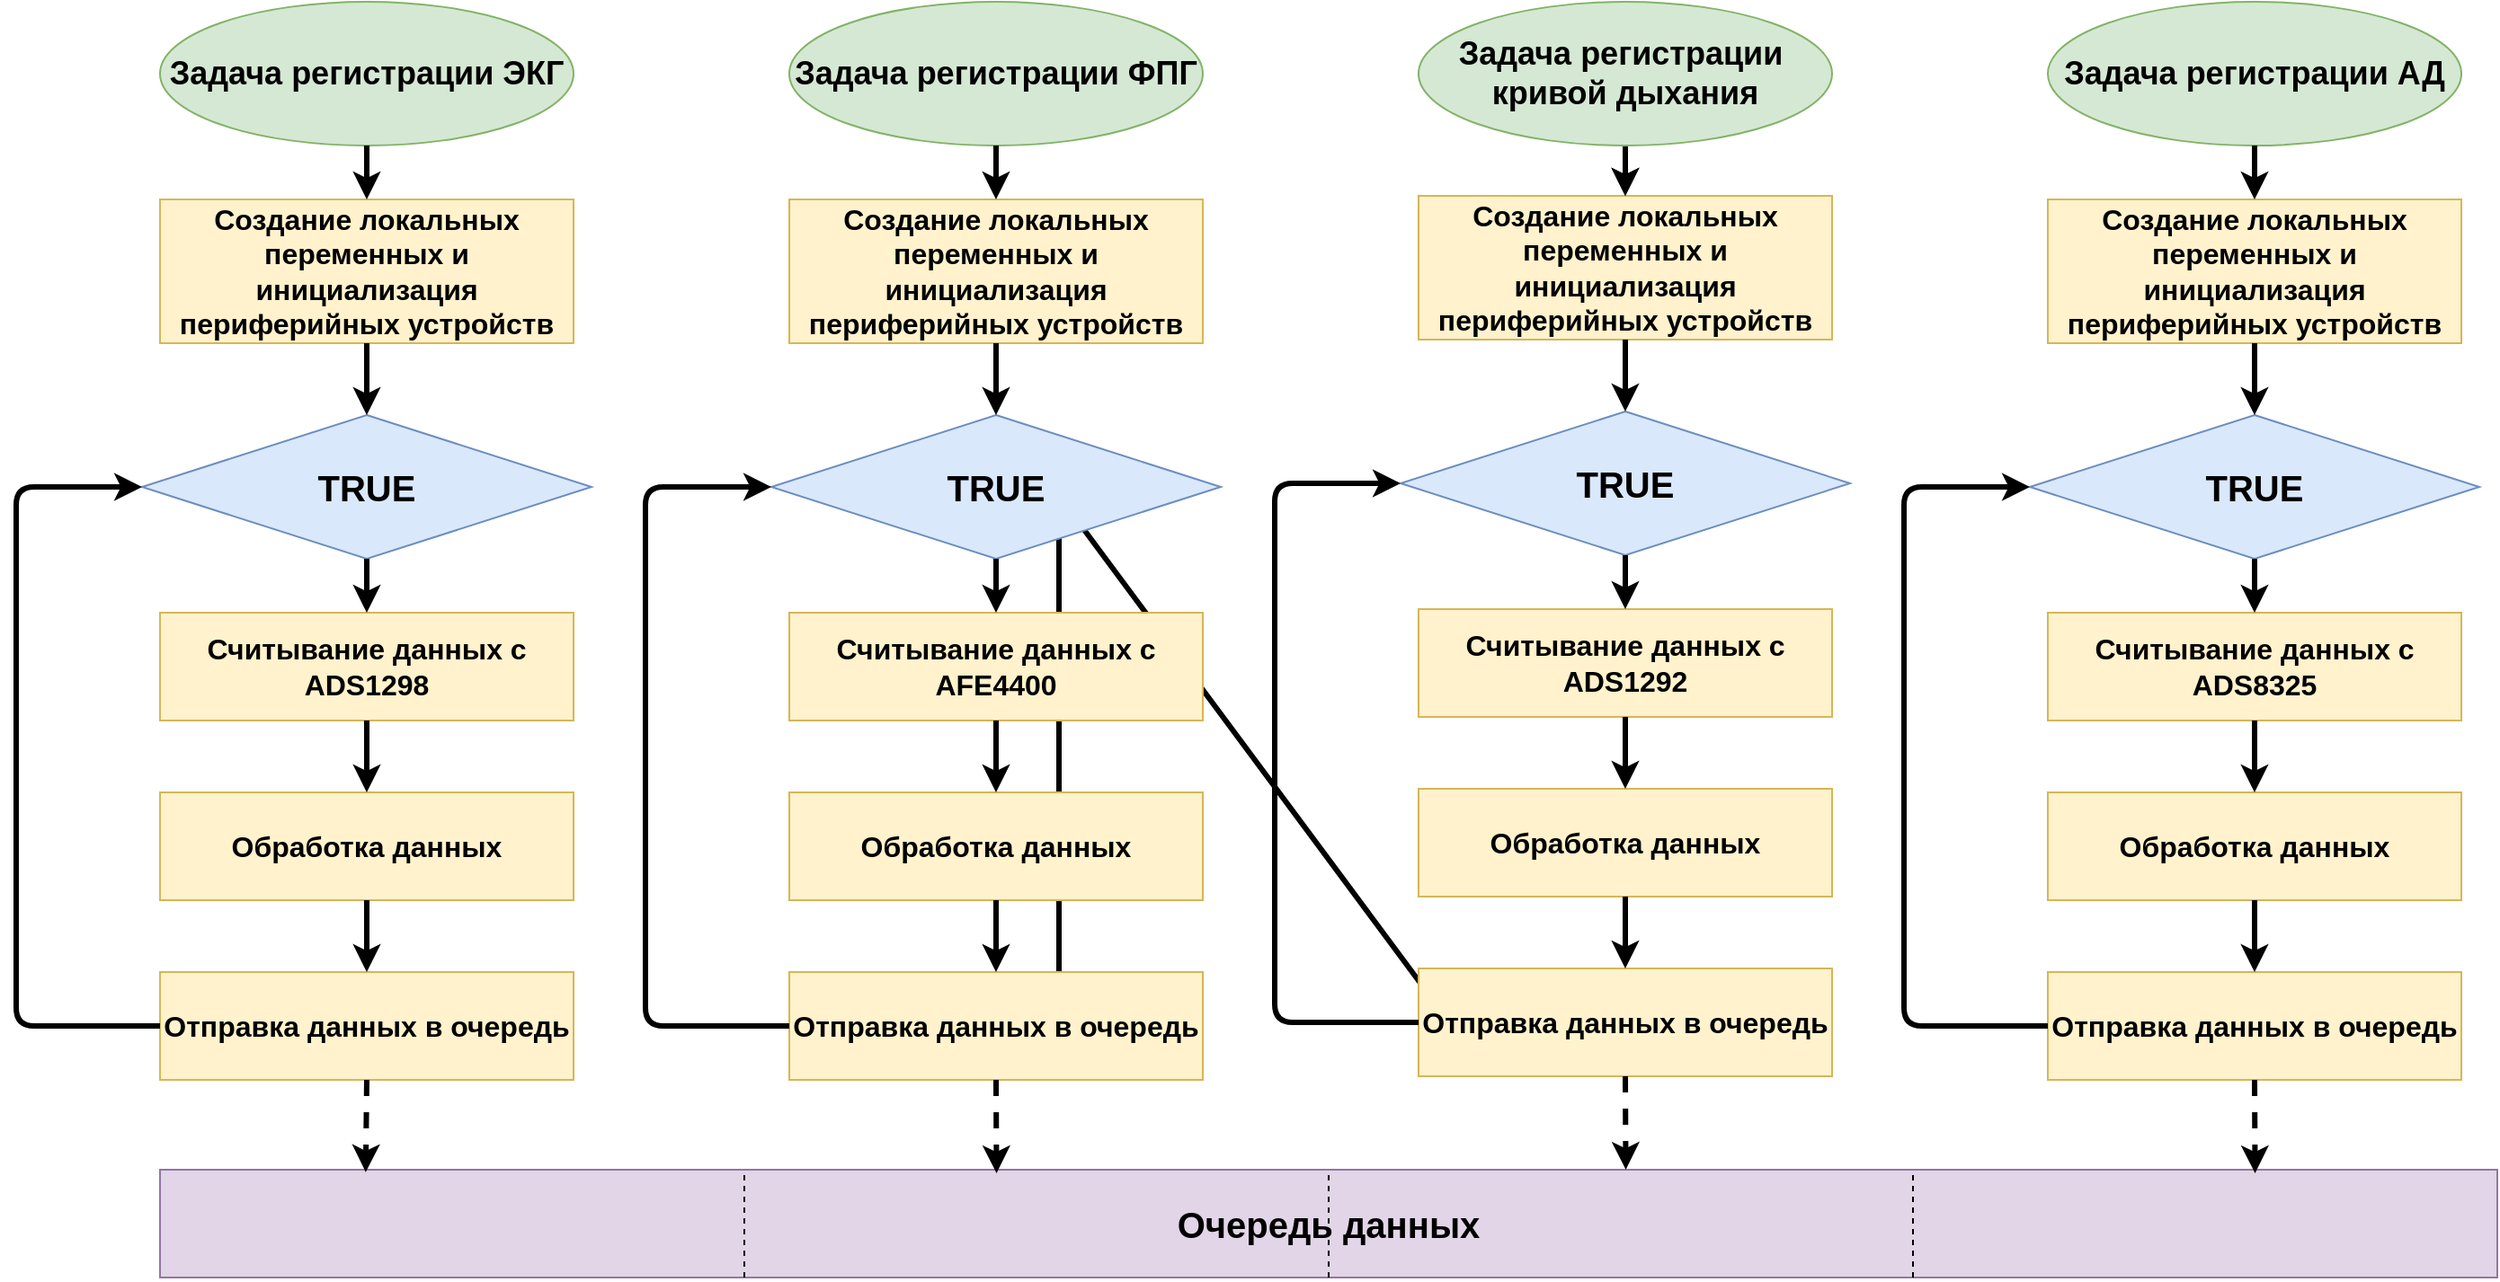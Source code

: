 <mxfile version="13.1.14"><diagram id="Bqe342_FKnPl5VhZFFP6" name="Page-1"><mxGraphModel dx="2370" dy="1242" grid="1" gridSize="10" guides="1" tooltips="1" connect="1" arrows="1" fold="1" page="1" pageScale="1" pageWidth="1169" pageHeight="827" math="0" shadow="0"><root><mxCell id="0"/><mxCell id="1" parent="0"/><mxCell id="ezMEUC4D5eb7SHeMKyLn-12" value="&lt;b&gt;&lt;font style=&quot;font-size: 18px&quot;&gt;Задача регистрации ЭКГ&lt;/font&gt;&lt;/b&gt;" style="ellipse;whiteSpace=wrap;html=1;fillColor=#d5e8d4;strokeColor=#82b366;" parent="1" vertex="1"><mxGeometry x="100" y="45" width="230" height="80" as="geometry"/></mxCell><mxCell id="ezMEUC4D5eb7SHeMKyLn-13" value="&lt;font style=&quot;font-size: 18px&quot;&gt;&lt;b&gt;Задача региcтрации ФПГ&lt;/b&gt;&lt;/font&gt;" style="ellipse;whiteSpace=wrap;html=1;fillColor=#d5e8d4;strokeColor=#82b366;" parent="1" vertex="1"><mxGeometry x="450" y="45" width="230" height="80" as="geometry"/></mxCell><mxCell id="ezMEUC4D5eb7SHeMKyLn-14" value="&lt;font style=&quot;font-size: 18px&quot;&gt;&lt;b&gt;Задача регистрации АД&lt;/b&gt;&lt;/font&gt;" style="ellipse;whiteSpace=wrap;html=1;fillColor=#d5e8d4;strokeColor=#82b366;" parent="1" vertex="1"><mxGeometry x="1150" y="45" width="230" height="80" as="geometry"/></mxCell><mxCell id="ezMEUC4D5eb7SHeMKyLn-28" value="&lt;font style=&quot;font-size: 16px&quot;&gt;&lt;b&gt;Создание локальных переменных и инициализация&lt;br&gt;&lt;/b&gt;&lt;/font&gt;&lt;b style=&quot;font-size: 16px&quot;&gt;периферийных&amp;nbsp;устройств&lt;/b&gt;" style="rounded=0;whiteSpace=wrap;html=1;fillColor=#fff2cc;strokeColor=#d6b656;" parent="1" vertex="1"><mxGeometry x="100" y="155" width="230" height="80" as="geometry"/></mxCell><mxCell id="ezMEUC4D5eb7SHeMKyLn-33" value="" style="endArrow=classic;html=1;exitX=0.5;exitY=1;exitDx=0;exitDy=0;entryX=0.5;entryY=0;entryDx=0;entryDy=0;strokeWidth=3;" parent="1" source="ezMEUC4D5eb7SHeMKyLn-12" target="ezMEUC4D5eb7SHeMKyLn-28" edge="1"><mxGeometry width="50" height="50" relative="1" as="geometry"><mxPoint x="480" y="345" as="sourcePoint"/><mxPoint x="530" y="295" as="targetPoint"/></mxGeometry></mxCell><mxCell id="ezMEUC4D5eb7SHeMKyLn-38" value="&lt;font style=&quot;font-size: 16px&quot;&gt;&lt;b&gt;Считывание данных с&lt;br&gt;ADS1298&lt;br&gt;&lt;/b&gt;&lt;/font&gt;" style="rounded=0;whiteSpace=wrap;html=1;fillColor=#fff2cc;strokeColor=#d6b656;" parent="1" vertex="1"><mxGeometry x="100" y="385" width="230" height="60" as="geometry"/></mxCell><mxCell id="ezMEUC4D5eb7SHeMKyLn-57" value="&lt;font style=&quot;font-size: 16px&quot;&gt;&lt;b&gt;Обработка данных&lt;br&gt;&lt;/b&gt;&lt;/font&gt;" style="rounded=0;whiteSpace=wrap;html=1;fillColor=#fff2cc;strokeColor=#d6b656;" parent="1" vertex="1"><mxGeometry x="100" y="485" width="230" height="60" as="geometry"/></mxCell><mxCell id="ezMEUC4D5eb7SHeMKyLn-65" value="&lt;font style=&quot;font-size: 16px&quot;&gt;&lt;b&gt;Отправка данных в очередь&lt;br&gt;&lt;/b&gt;&lt;/font&gt;" style="rounded=0;whiteSpace=wrap;html=1;fillColor=#fff2cc;strokeColor=#d6b656;" parent="1" vertex="1"><mxGeometry x="100" y="585" width="230" height="60" as="geometry"/></mxCell><mxCell id="ezMEUC4D5eb7SHeMKyLn-74" value="&lt;font style=&quot;font-size: 20px&quot;&gt;&lt;b&gt;Очередь данных&lt;/b&gt;&lt;/font&gt;" style="rounded=0;whiteSpace=wrap;html=1;fillColor=#e1d5e7;strokeColor=#9673a6;" parent="1" vertex="1"><mxGeometry x="100" y="695" width="1300" height="60" as="geometry"/></mxCell><mxCell id="ezMEUC4D5eb7SHeMKyLn-81" value="" style="endArrow=none;dashed=1;html=1;entryX=0.25;entryY=0;entryDx=0;entryDy=0;exitX=0.25;exitY=1;exitDx=0;exitDy=0;" parent="1" source="ezMEUC4D5eb7SHeMKyLn-74" target="ezMEUC4D5eb7SHeMKyLn-74" edge="1"><mxGeometry width="50" height="50" relative="1" as="geometry"><mxPoint x="670" y="695" as="sourcePoint"/><mxPoint x="720" y="645" as="targetPoint"/></mxGeometry></mxCell><mxCell id="ezMEUC4D5eb7SHeMKyLn-83" value="" style="endArrow=none;dashed=1;html=1;entryX=0.5;entryY=0;entryDx=0;entryDy=0;exitX=0.5;exitY=1;exitDx=0;exitDy=0;" parent="1" source="ezMEUC4D5eb7SHeMKyLn-74" target="ezMEUC4D5eb7SHeMKyLn-74" edge="1"><mxGeometry width="50" height="50" relative="1" as="geometry"><mxPoint x="385.0" y="725" as="sourcePoint"/><mxPoint x="385" y="665" as="targetPoint"/></mxGeometry></mxCell><mxCell id="ezMEUC4D5eb7SHeMKyLn-84" value="" style="endArrow=none;dashed=1;html=1;entryX=0.75;entryY=0;entryDx=0;entryDy=0;exitX=0.75;exitY=1;exitDx=0;exitDy=0;" parent="1" source="ezMEUC4D5eb7SHeMKyLn-74" target="ezMEUC4D5eb7SHeMKyLn-74" edge="1"><mxGeometry width="50" height="50" relative="1" as="geometry"><mxPoint x="395.0" y="735" as="sourcePoint"/><mxPoint x="395" y="675" as="targetPoint"/></mxGeometry></mxCell><mxCell id="IH3iiCO0t2-g7QFIExd4-3" value="&lt;font style=&quot;font-size: 20px&quot;&gt;&lt;b&gt;TRUE&lt;/b&gt;&lt;/font&gt;" style="rhombus;whiteSpace=wrap;html=1;fillColor=#dae8fc;strokeColor=#6c8ebf;" vertex="1" parent="1"><mxGeometry x="90" y="275" width="250" height="80" as="geometry"/></mxCell><mxCell id="IH3iiCO0t2-g7QFIExd4-4" value="" style="endArrow=classic;html=1;exitX=0.5;exitY=1;exitDx=0;exitDy=0;entryX=0.5;entryY=0;entryDx=0;entryDy=0;strokeWidth=3;" edge="1" parent="1" source="ezMEUC4D5eb7SHeMKyLn-28" target="IH3iiCO0t2-g7QFIExd4-3"><mxGeometry width="50" height="50" relative="1" as="geometry"><mxPoint x="225" y="135" as="sourcePoint"/><mxPoint x="225" y="165" as="targetPoint"/></mxGeometry></mxCell><mxCell id="IH3iiCO0t2-g7QFIExd4-5" value="" style="endArrow=classic;html=1;exitX=0.5;exitY=1;exitDx=0;exitDy=0;entryX=0.5;entryY=0;entryDx=0;entryDy=0;strokeWidth=3;" edge="1" parent="1" source="IH3iiCO0t2-g7QFIExd4-3" target="ezMEUC4D5eb7SHeMKyLn-38"><mxGeometry width="50" height="50" relative="1" as="geometry"><mxPoint x="235" y="145" as="sourcePoint"/><mxPoint x="235" y="175" as="targetPoint"/></mxGeometry></mxCell><mxCell id="IH3iiCO0t2-g7QFIExd4-6" value="" style="endArrow=classic;html=1;exitX=0.5;exitY=1;exitDx=0;exitDy=0;entryX=0.5;entryY=0;entryDx=0;entryDy=0;strokeWidth=3;" edge="1" parent="1" source="ezMEUC4D5eb7SHeMKyLn-38" target="ezMEUC4D5eb7SHeMKyLn-57"><mxGeometry width="50" height="50" relative="1" as="geometry"><mxPoint x="245" y="155" as="sourcePoint"/><mxPoint x="245" y="185" as="targetPoint"/></mxGeometry></mxCell><mxCell id="IH3iiCO0t2-g7QFIExd4-7" value="" style="endArrow=classic;html=1;exitX=0.5;exitY=1;exitDx=0;exitDy=0;strokeWidth=3;" edge="1" parent="1" source="ezMEUC4D5eb7SHeMKyLn-57" target="ezMEUC4D5eb7SHeMKyLn-65"><mxGeometry width="50" height="50" relative="1" as="geometry"><mxPoint x="255" y="165" as="sourcePoint"/><mxPoint x="255" y="195" as="targetPoint"/></mxGeometry></mxCell><mxCell id="IH3iiCO0t2-g7QFIExd4-8" value="" style="endArrow=classic;html=1;exitX=0.5;exitY=1;exitDx=0;exitDy=0;strokeWidth=3;entryX=0.088;entryY=0.023;entryDx=0;entryDy=0;entryPerimeter=0;dashed=1;" edge="1" parent="1" source="ezMEUC4D5eb7SHeMKyLn-65" target="ezMEUC4D5eb7SHeMKyLn-74"><mxGeometry width="50" height="50" relative="1" as="geometry"><mxPoint x="225" y="555" as="sourcePoint"/><mxPoint x="225" y="595" as="targetPoint"/></mxGeometry></mxCell><mxCell id="IH3iiCO0t2-g7QFIExd4-9" value="" style="endArrow=classic;html=1;exitX=0;exitY=0.5;exitDx=0;exitDy=0;strokeWidth=3;entryX=0;entryY=0.5;entryDx=0;entryDy=0;" edge="1" parent="1" source="ezMEUC4D5eb7SHeMKyLn-65" target="IH3iiCO0t2-g7QFIExd4-3"><mxGeometry width="50" height="50" relative="1" as="geometry"><mxPoint x="235" y="565" as="sourcePoint"/><mxPoint x="235" y="605" as="targetPoint"/><Array as="points"><mxPoint x="20" y="615"/><mxPoint x="20" y="315"/></Array></mxGeometry></mxCell><mxCell id="IH3iiCO0t2-g7QFIExd4-21" value="" style="endArrow=classic;html=1;exitX=0;exitY=0.5;exitDx=0;exitDy=0;strokeWidth=3;entryX=0;entryY=0.5;entryDx=0;entryDy=0;" edge="1" parent="1" target="IH3iiCO0t2-g7QFIExd4-15"><mxGeometry width="50" height="50" relative="1" as="geometry"><mxPoint x="680" y="620" as="sourcePoint"/><mxPoint x="815" y="610" as="targetPoint"/><Array as="points"><mxPoint x="600" y="620"/><mxPoint x="600" y="320"/></Array></mxGeometry></mxCell><mxCell id="IH3iiCO0t2-g7QFIExd4-34" value="&lt;font style=&quot;font-size: 16px&quot;&gt;&lt;b&gt;Создание локальных переменных и инициализация&lt;br&gt;&lt;/b&gt;&lt;/font&gt;&lt;b style=&quot;font-size: 16px&quot;&gt;периферийных&amp;nbsp;устройств&lt;/b&gt;" style="rounded=0;whiteSpace=wrap;html=1;fillColor=#fff2cc;strokeColor=#d6b656;" vertex="1" parent="1"><mxGeometry x="450" y="155" width="230" height="80" as="geometry"/></mxCell><mxCell id="IH3iiCO0t2-g7QFIExd4-35" value="" style="endArrow=classic;html=1;exitX=0.5;exitY=1;exitDx=0;exitDy=0;entryX=0.5;entryY=0;entryDx=0;entryDy=0;strokeWidth=3;" edge="1" parent="1" target="IH3iiCO0t2-g7QFIExd4-34"><mxGeometry width="50" height="50" relative="1" as="geometry"><mxPoint x="565" y="125" as="sourcePoint"/><mxPoint x="880" y="295" as="targetPoint"/></mxGeometry></mxCell><mxCell id="IH3iiCO0t2-g7QFIExd4-36" value="&lt;font style=&quot;font-size: 16px&quot;&gt;&lt;b&gt;Считывание данных с&lt;br&gt;AFE4400&lt;br&gt;&lt;/b&gt;&lt;/font&gt;" style="rounded=0;whiteSpace=wrap;html=1;fillColor=#fff2cc;strokeColor=#d6b656;" vertex="1" parent="1"><mxGeometry x="450" y="385" width="230" height="60" as="geometry"/></mxCell><mxCell id="IH3iiCO0t2-g7QFIExd4-37" value="&lt;font style=&quot;font-size: 16px&quot;&gt;&lt;b&gt;Обработка данных&lt;br&gt;&lt;/b&gt;&lt;/font&gt;" style="rounded=0;whiteSpace=wrap;html=1;fillColor=#fff2cc;strokeColor=#d6b656;" vertex="1" parent="1"><mxGeometry x="450" y="485" width="230" height="60" as="geometry"/></mxCell><mxCell id="IH3iiCO0t2-g7QFIExd4-38" value="&lt;font style=&quot;font-size: 16px&quot;&gt;&lt;b&gt;Отправка данных в очередь&lt;br&gt;&lt;/b&gt;&lt;/font&gt;" style="rounded=0;whiteSpace=wrap;html=1;fillColor=#fff2cc;strokeColor=#d6b656;" vertex="1" parent="1"><mxGeometry x="450" y="585" width="230" height="60" as="geometry"/></mxCell><mxCell id="IH3iiCO0t2-g7QFIExd4-39" value="&lt;font style=&quot;font-size: 20px&quot;&gt;&lt;b&gt;TRUE&lt;/b&gt;&lt;/font&gt;" style="rhombus;whiteSpace=wrap;html=1;fillColor=#dae8fc;strokeColor=#6c8ebf;" vertex="1" parent="1"><mxGeometry x="440" y="275" width="250" height="80" as="geometry"/></mxCell><mxCell id="IH3iiCO0t2-g7QFIExd4-40" value="" style="endArrow=classic;html=1;exitX=0.5;exitY=1;exitDx=0;exitDy=0;entryX=0.5;entryY=0;entryDx=0;entryDy=0;strokeWidth=3;" edge="1" parent="1" source="IH3iiCO0t2-g7QFIExd4-34" target="IH3iiCO0t2-g7QFIExd4-39"><mxGeometry width="50" height="50" relative="1" as="geometry"><mxPoint x="575" y="135" as="sourcePoint"/><mxPoint x="575" y="165" as="targetPoint"/></mxGeometry></mxCell><mxCell id="IH3iiCO0t2-g7QFIExd4-41" value="" style="endArrow=classic;html=1;exitX=0.5;exitY=1;exitDx=0;exitDy=0;entryX=0.5;entryY=0;entryDx=0;entryDy=0;strokeWidth=3;" edge="1" parent="1" source="IH3iiCO0t2-g7QFIExd4-39" target="IH3iiCO0t2-g7QFIExd4-36"><mxGeometry width="50" height="50" relative="1" as="geometry"><mxPoint x="585" y="145" as="sourcePoint"/><mxPoint x="585" y="175" as="targetPoint"/></mxGeometry></mxCell><mxCell id="IH3iiCO0t2-g7QFIExd4-42" value="" style="endArrow=classic;html=1;exitX=0.5;exitY=1;exitDx=0;exitDy=0;entryX=0.5;entryY=0;entryDx=0;entryDy=0;strokeWidth=3;" edge="1" parent="1" source="IH3iiCO0t2-g7QFIExd4-36" target="IH3iiCO0t2-g7QFIExd4-37"><mxGeometry width="50" height="50" relative="1" as="geometry"><mxPoint x="595" y="155" as="sourcePoint"/><mxPoint x="595" y="185" as="targetPoint"/></mxGeometry></mxCell><mxCell id="IH3iiCO0t2-g7QFIExd4-43" value="" style="endArrow=classic;html=1;exitX=0.5;exitY=1;exitDx=0;exitDy=0;strokeWidth=3;" edge="1" parent="1" source="IH3iiCO0t2-g7QFIExd4-37" target="IH3iiCO0t2-g7QFIExd4-38"><mxGeometry width="50" height="50" relative="1" as="geometry"><mxPoint x="605" y="165" as="sourcePoint"/><mxPoint x="605" y="195" as="targetPoint"/></mxGeometry></mxCell><mxCell id="IH3iiCO0t2-g7QFIExd4-44" value="" style="endArrow=classic;html=1;exitX=0.5;exitY=1;exitDx=0;exitDy=0;strokeWidth=3;entryX=0.113;entryY=0.033;entryDx=0;entryDy=0;entryPerimeter=0;dashed=1;" edge="1" parent="1" source="IH3iiCO0t2-g7QFIExd4-38"><mxGeometry width="50" height="50" relative="1" as="geometry"><mxPoint x="575" y="555" as="sourcePoint"/><mxPoint x="565.26" y="696.98" as="targetPoint"/></mxGeometry></mxCell><mxCell id="IH3iiCO0t2-g7QFIExd4-45" value="" style="endArrow=classic;html=1;exitX=0;exitY=0.5;exitDx=0;exitDy=0;strokeWidth=3;entryX=0;entryY=0.5;entryDx=0;entryDy=0;" edge="1" parent="1" source="IH3iiCO0t2-g7QFIExd4-38" target="IH3iiCO0t2-g7QFIExd4-39"><mxGeometry width="50" height="50" relative="1" as="geometry"><mxPoint x="585" y="565" as="sourcePoint"/><mxPoint x="585" y="605" as="targetPoint"/><Array as="points"><mxPoint x="370" y="615"/><mxPoint x="370" y="315"/></Array></mxGeometry></mxCell><mxCell id="IH3iiCO0t2-g7QFIExd4-46" value="&lt;font style=&quot;font-size: 16px&quot;&gt;&lt;b&gt;Создание локальных переменных и инициализация&lt;br&gt;&lt;/b&gt;&lt;/font&gt;&lt;b style=&quot;font-size: 16px&quot;&gt;периферийных&amp;nbsp;устройств&lt;/b&gt;" style="rounded=0;whiteSpace=wrap;html=1;fillColor=#fff2cc;strokeColor=#d6b656;" vertex="1" parent="1"><mxGeometry x="800" y="153" width="230" height="80" as="geometry"/></mxCell><mxCell id="IH3iiCO0t2-g7QFIExd4-47" value="" style="endArrow=classic;html=1;exitX=0.5;exitY=1;exitDx=0;exitDy=0;entryX=0.5;entryY=0;entryDx=0;entryDy=0;strokeWidth=3;" edge="1" parent="1" target="IH3iiCO0t2-g7QFIExd4-46"><mxGeometry width="50" height="50" relative="1" as="geometry"><mxPoint x="915" y="123" as="sourcePoint"/><mxPoint x="1230" y="293" as="targetPoint"/></mxGeometry></mxCell><mxCell id="IH3iiCO0t2-g7QFIExd4-48" value="&lt;font style=&quot;font-size: 16px&quot;&gt;&lt;b&gt;Считывание данных с&lt;br&gt;ADS1292&lt;br&gt;&lt;/b&gt;&lt;/font&gt;" style="rounded=0;whiteSpace=wrap;html=1;fillColor=#fff2cc;strokeColor=#d6b656;" vertex="1" parent="1"><mxGeometry x="800" y="383" width="230" height="60" as="geometry"/></mxCell><mxCell id="IH3iiCO0t2-g7QFIExd4-49" value="&lt;font style=&quot;font-size: 16px&quot;&gt;&lt;b&gt;Обработка данных&lt;br&gt;&lt;/b&gt;&lt;/font&gt;" style="rounded=0;whiteSpace=wrap;html=1;fillColor=#fff2cc;strokeColor=#d6b656;" vertex="1" parent="1"><mxGeometry x="800" y="483" width="230" height="60" as="geometry"/></mxCell><mxCell id="IH3iiCO0t2-g7QFIExd4-50" value="&lt;font style=&quot;font-size: 16px&quot;&gt;&lt;b&gt;Отправка данных в очередь&lt;br&gt;&lt;/b&gt;&lt;/font&gt;" style="rounded=0;whiteSpace=wrap;html=1;fillColor=#fff2cc;strokeColor=#d6b656;" vertex="1" parent="1"><mxGeometry x="800" y="583" width="230" height="60" as="geometry"/></mxCell><mxCell id="IH3iiCO0t2-g7QFIExd4-51" value="&lt;font style=&quot;font-size: 20px&quot;&gt;&lt;b&gt;TRUE&lt;/b&gt;&lt;/font&gt;" style="rhombus;whiteSpace=wrap;html=1;fillColor=#dae8fc;strokeColor=#6c8ebf;" vertex="1" parent="1"><mxGeometry x="790" y="273" width="250" height="80" as="geometry"/></mxCell><mxCell id="IH3iiCO0t2-g7QFIExd4-52" value="" style="endArrow=classic;html=1;exitX=0.5;exitY=1;exitDx=0;exitDy=0;entryX=0.5;entryY=0;entryDx=0;entryDy=0;strokeWidth=3;" edge="1" parent="1" source="IH3iiCO0t2-g7QFIExd4-46" target="IH3iiCO0t2-g7QFIExd4-51"><mxGeometry width="50" height="50" relative="1" as="geometry"><mxPoint x="925" y="133" as="sourcePoint"/><mxPoint x="925" y="163" as="targetPoint"/></mxGeometry></mxCell><mxCell id="IH3iiCO0t2-g7QFIExd4-53" value="" style="endArrow=classic;html=1;exitX=0.5;exitY=1;exitDx=0;exitDy=0;entryX=0.5;entryY=0;entryDx=0;entryDy=0;strokeWidth=3;" edge="1" parent="1" source="IH3iiCO0t2-g7QFIExd4-51" target="IH3iiCO0t2-g7QFIExd4-48"><mxGeometry width="50" height="50" relative="1" as="geometry"><mxPoint x="935" y="143" as="sourcePoint"/><mxPoint x="935" y="173" as="targetPoint"/></mxGeometry></mxCell><mxCell id="IH3iiCO0t2-g7QFIExd4-54" value="" style="endArrow=classic;html=1;exitX=0.5;exitY=1;exitDx=0;exitDy=0;entryX=0.5;entryY=0;entryDx=0;entryDy=0;strokeWidth=3;" edge="1" parent="1" source="IH3iiCO0t2-g7QFIExd4-48" target="IH3iiCO0t2-g7QFIExd4-49"><mxGeometry width="50" height="50" relative="1" as="geometry"><mxPoint x="945" y="153" as="sourcePoint"/><mxPoint x="945" y="183" as="targetPoint"/></mxGeometry></mxCell><mxCell id="IH3iiCO0t2-g7QFIExd4-55" value="" style="endArrow=classic;html=1;exitX=0.5;exitY=1;exitDx=0;exitDy=0;strokeWidth=3;" edge="1" parent="1" source="IH3iiCO0t2-g7QFIExd4-49" target="IH3iiCO0t2-g7QFIExd4-50"><mxGeometry width="50" height="50" relative="1" as="geometry"><mxPoint x="955" y="163" as="sourcePoint"/><mxPoint x="955" y="193" as="targetPoint"/></mxGeometry></mxCell><mxCell id="IH3iiCO0t2-g7QFIExd4-56" value="" style="endArrow=classic;html=1;exitX=0.5;exitY=1;exitDx=0;exitDy=0;strokeWidth=3;entryX=0.113;entryY=0.033;entryDx=0;entryDy=0;entryPerimeter=0;dashed=1;" edge="1" parent="1" source="IH3iiCO0t2-g7QFIExd4-50"><mxGeometry width="50" height="50" relative="1" as="geometry"><mxPoint x="925" y="553" as="sourcePoint"/><mxPoint x="915.26" y="694.98" as="targetPoint"/></mxGeometry></mxCell><mxCell id="IH3iiCO0t2-g7QFIExd4-57" value="" style="endArrow=classic;html=1;exitX=0;exitY=0.5;exitDx=0;exitDy=0;strokeWidth=3;entryX=0;entryY=0.5;entryDx=0;entryDy=0;" edge="1" parent="1" source="IH3iiCO0t2-g7QFIExd4-50" target="IH3iiCO0t2-g7QFIExd4-51"><mxGeometry width="50" height="50" relative="1" as="geometry"><mxPoint x="935" y="563" as="sourcePoint"/><mxPoint x="935" y="603" as="targetPoint"/><Array as="points"><mxPoint x="720" y="613"/><mxPoint x="720" y="313"/></Array></mxGeometry></mxCell><mxCell id="IH3iiCO0t2-g7QFIExd4-71" value="" style="edgeStyle=orthogonalEdgeStyle;rounded=0;orthogonalLoop=1;jettySize=auto;html=1;dashed=1;strokeWidth=3;" edge="1" parent="1" source="IH3iiCO0t2-g7QFIExd4-58" target="IH3iiCO0t2-g7QFIExd4-46"><mxGeometry relative="1" as="geometry"/></mxCell><mxCell id="IH3iiCO0t2-g7QFIExd4-58" value="&lt;font style=&quot;font-size: 18px&quot;&gt;&lt;b&gt;Задача регистрации&amp;nbsp;&lt;br&gt;кривой дыхания&lt;/b&gt;&lt;/font&gt;" style="ellipse;whiteSpace=wrap;html=1;fillColor=#d5e8d4;strokeColor=#82b366;" vertex="1" parent="1"><mxGeometry x="800" y="45" width="230" height="80" as="geometry"/></mxCell><mxCell id="IH3iiCO0t2-g7QFIExd4-60" value="&lt;font style=&quot;font-size: 16px&quot;&gt;&lt;b&gt;Создание локальных переменных и инициализация&lt;br&gt;&lt;/b&gt;&lt;/font&gt;&lt;b style=&quot;font-size: 16px&quot;&gt;периферийных&amp;nbsp;устройств&lt;/b&gt;" style="rounded=0;whiteSpace=wrap;html=1;fillColor=#fff2cc;strokeColor=#d6b656;" vertex="1" parent="1"><mxGeometry x="1150" y="155" width="230" height="80" as="geometry"/></mxCell><mxCell id="IH3iiCO0t2-g7QFIExd4-61" value="&lt;font style=&quot;font-size: 16px&quot;&gt;&lt;b&gt;Считывание данных с&lt;br&gt;ADS8325&lt;br&gt;&lt;/b&gt;&lt;/font&gt;" style="rounded=0;whiteSpace=wrap;html=1;fillColor=#fff2cc;strokeColor=#d6b656;" vertex="1" parent="1"><mxGeometry x="1150" y="385" width="230" height="60" as="geometry"/></mxCell><mxCell id="IH3iiCO0t2-g7QFIExd4-62" value="&lt;font style=&quot;font-size: 16px&quot;&gt;&lt;b&gt;Обработка данных&lt;br&gt;&lt;/b&gt;&lt;/font&gt;" style="rounded=0;whiteSpace=wrap;html=1;fillColor=#fff2cc;strokeColor=#d6b656;" vertex="1" parent="1"><mxGeometry x="1150" y="485" width="230" height="60" as="geometry"/></mxCell><mxCell id="IH3iiCO0t2-g7QFIExd4-63" value="&lt;font style=&quot;font-size: 16px&quot;&gt;&lt;b&gt;Отправка данных в очередь&lt;br&gt;&lt;/b&gt;&lt;/font&gt;" style="rounded=0;whiteSpace=wrap;html=1;fillColor=#fff2cc;strokeColor=#d6b656;" vertex="1" parent="1"><mxGeometry x="1150" y="585" width="230" height="60" as="geometry"/></mxCell><mxCell id="IH3iiCO0t2-g7QFIExd4-64" value="&lt;font style=&quot;font-size: 20px&quot;&gt;&lt;b&gt;TRUE&lt;/b&gt;&lt;/font&gt;" style="rhombus;whiteSpace=wrap;html=1;fillColor=#dae8fc;strokeColor=#6c8ebf;" vertex="1" parent="1"><mxGeometry x="1140" y="275" width="250" height="80" as="geometry"/></mxCell><mxCell id="IH3iiCO0t2-g7QFIExd4-66" value="" style="endArrow=classic;html=1;exitX=0.5;exitY=1;exitDx=0;exitDy=0;entryX=0.5;entryY=0;entryDx=0;entryDy=0;strokeWidth=3;" edge="1" parent="1" source="IH3iiCO0t2-g7QFIExd4-64" target="IH3iiCO0t2-g7QFIExd4-61"><mxGeometry width="50" height="50" relative="1" as="geometry"><mxPoint x="1285" y="145" as="sourcePoint"/><mxPoint x="1285" y="175" as="targetPoint"/></mxGeometry></mxCell><mxCell id="IH3iiCO0t2-g7QFIExd4-67" value="" style="endArrow=classic;html=1;exitX=0.5;exitY=1;exitDx=0;exitDy=0;entryX=0.5;entryY=0;entryDx=0;entryDy=0;strokeWidth=3;" edge="1" parent="1" source="IH3iiCO0t2-g7QFIExd4-61" target="IH3iiCO0t2-g7QFIExd4-62"><mxGeometry width="50" height="50" relative="1" as="geometry"><mxPoint x="1295" y="155" as="sourcePoint"/><mxPoint x="1295" y="185" as="targetPoint"/></mxGeometry></mxCell><mxCell id="IH3iiCO0t2-g7QFIExd4-68" value="" style="endArrow=classic;html=1;exitX=0.5;exitY=1;exitDx=0;exitDy=0;strokeWidth=3;" edge="1" parent="1" source="IH3iiCO0t2-g7QFIExd4-62" target="IH3iiCO0t2-g7QFIExd4-63"><mxGeometry width="50" height="50" relative="1" as="geometry"><mxPoint x="1305" y="165" as="sourcePoint"/><mxPoint x="1305" y="195" as="targetPoint"/></mxGeometry></mxCell><mxCell id="IH3iiCO0t2-g7QFIExd4-69" value="" style="endArrow=classic;html=1;exitX=0.5;exitY=1;exitDx=0;exitDy=0;strokeWidth=3;entryX=0.113;entryY=0.033;entryDx=0;entryDy=0;entryPerimeter=0;dashed=1;" edge="1" parent="1" source="IH3iiCO0t2-g7QFIExd4-63"><mxGeometry width="50" height="50" relative="1" as="geometry"><mxPoint x="1275" y="555" as="sourcePoint"/><mxPoint x="1265.26" y="696.98" as="targetPoint"/></mxGeometry></mxCell><mxCell id="IH3iiCO0t2-g7QFIExd4-70" value="" style="endArrow=classic;html=1;exitX=0;exitY=0.5;exitDx=0;exitDy=0;strokeWidth=3;entryX=0;entryY=0.5;entryDx=0;entryDy=0;" edge="1" parent="1" source="IH3iiCO0t2-g7QFIExd4-63" target="IH3iiCO0t2-g7QFIExd4-64"><mxGeometry width="50" height="50" relative="1" as="geometry"><mxPoint x="1285" y="565" as="sourcePoint"/><mxPoint x="1285" y="605" as="targetPoint"/><Array as="points"><mxPoint x="1070" y="615"/><mxPoint x="1070" y="315"/></Array></mxGeometry></mxCell><mxCell id="IH3iiCO0t2-g7QFIExd4-73" value="" style="endArrow=classic;html=1;exitX=0.5;exitY=1;exitDx=0;exitDy=0;entryX=0.5;entryY=0;entryDx=0;entryDy=0;strokeWidth=3;" edge="1" parent="1" source="ezMEUC4D5eb7SHeMKyLn-14" target="IH3iiCO0t2-g7QFIExd4-60"><mxGeometry width="50" height="50" relative="1" as="geometry"><mxPoint x="1275" y="245.0" as="sourcePoint"/><mxPoint x="1275" y="285.0" as="targetPoint"/></mxGeometry></mxCell><mxCell id="IH3iiCO0t2-g7QFIExd4-84" value="" style="endArrow=classic;html=1;exitX=0.5;exitY=1;exitDx=0;exitDy=0;entryX=0.5;entryY=0;entryDx=0;entryDy=0;strokeWidth=3;" edge="1" parent="1" source="IH3iiCO0t2-g7QFIExd4-60" target="IH3iiCO0t2-g7QFIExd4-64"><mxGeometry width="50" height="50" relative="1" as="geometry"><mxPoint x="1275" y="135" as="sourcePoint"/><mxPoint x="1275" y="165" as="targetPoint"/></mxGeometry></mxCell></root></mxGraphModel></diagram></mxfile>